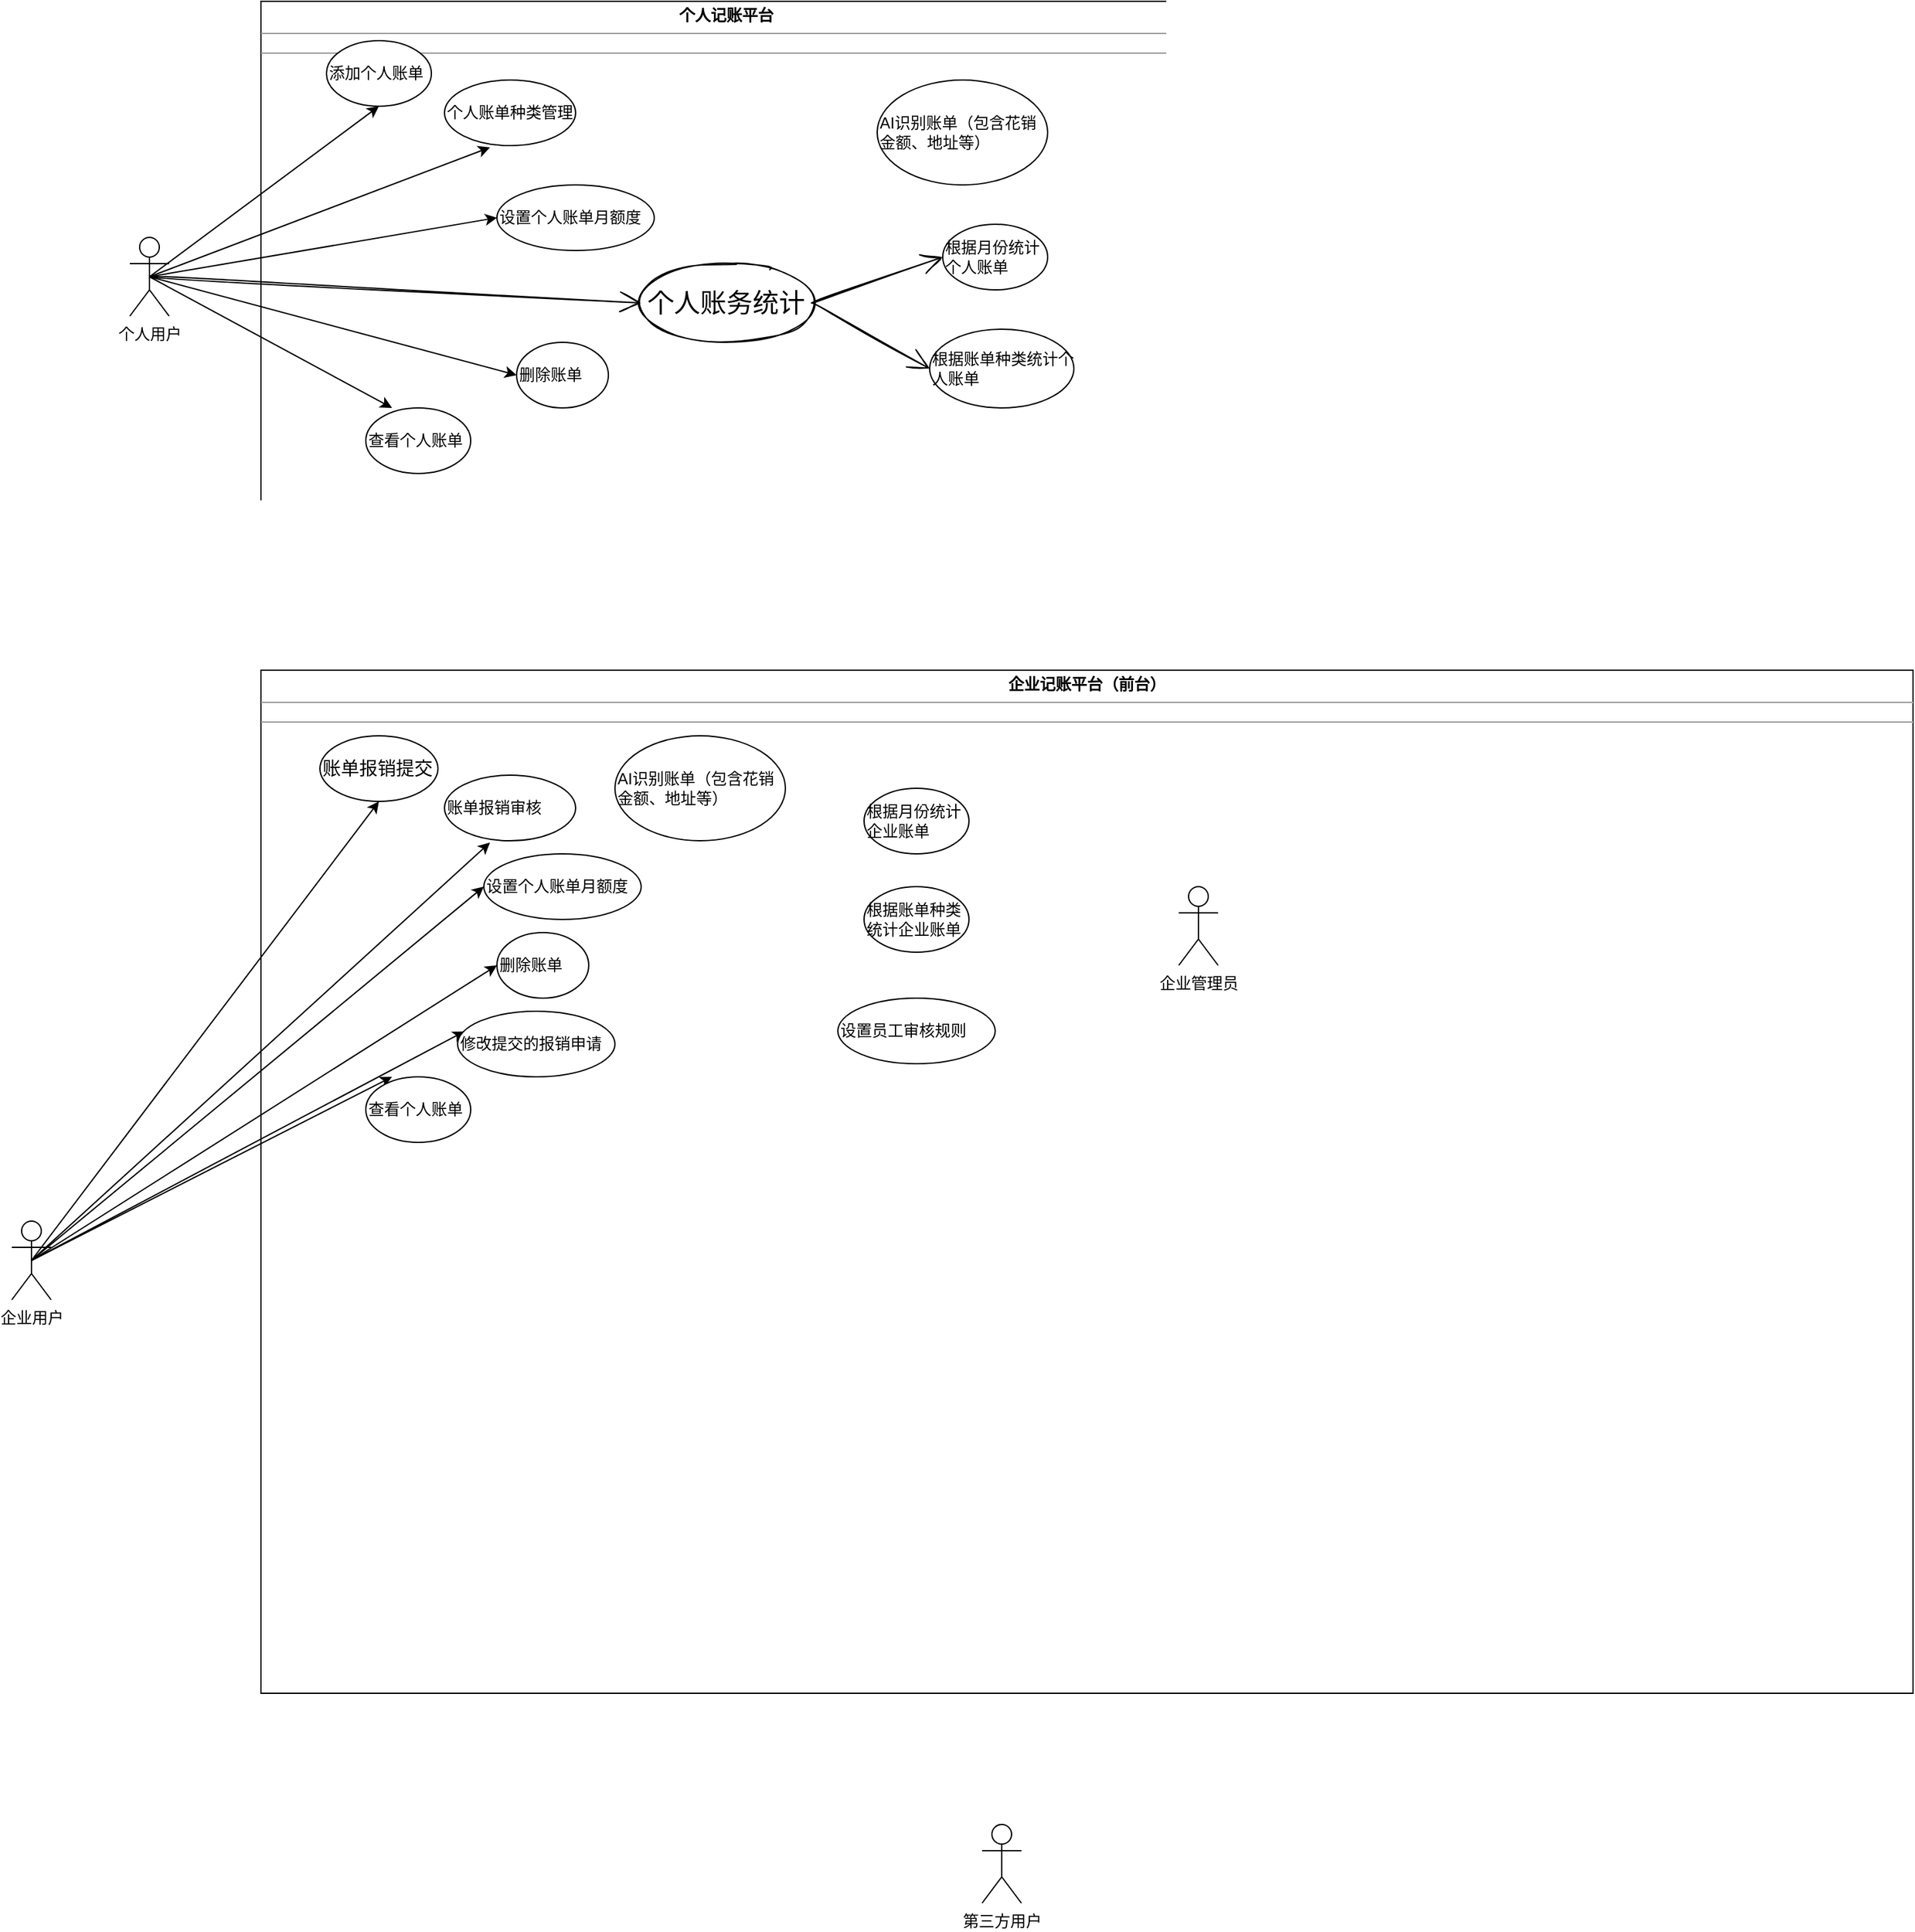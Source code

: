 <mxfile version="15.7.0" type="github">
  <diagram id="LdnySO75mPRq6Vrrhr-n" name="Page-1">
    <mxGraphModel dx="1117" dy="611" grid="1" gridSize="10" guides="1" tooltips="1" connect="1" arrows="1" fold="1" page="1" pageScale="1" pageWidth="3300" pageHeight="4681" math="0" shadow="0">
      <root>
        <mxCell id="0" />
        <mxCell id="1" parent="0" />
        <mxCell id="awlwMWy2Pg4UHsQo79Nk-27" value="&lt;p style=&quot;margin: 0px ; margin-top: 4px ; text-align: center&quot;&gt;&lt;b&gt;个人记账平台&lt;/b&gt;&lt;/p&gt;&lt;hr size=&quot;1&quot;&gt;&lt;div style=&quot;height: 2px&quot;&gt;&lt;/div&gt;&lt;hr size=&quot;1&quot;&gt;&lt;div style=&quot;height: 2px&quot;&gt;&lt;/div&gt;" style="verticalAlign=top;align=left;overflow=fill;fontSize=12;fontFamily=Helvetica;html=1;" parent="1" vertex="1">
          <mxGeometry x="350" y="30" width="710" height="390" as="geometry" />
        </mxCell>
        <mxCell id="awlwMWy2Pg4UHsQo79Nk-21" style="rounded=0;orthogonalLoop=1;jettySize=auto;html=1;exitX=0.5;exitY=0.5;exitDx=0;exitDy=0;exitPerimeter=0;entryX=0.5;entryY=1;entryDx=0;entryDy=0;" parent="1" source="awlwMWy2Pg4UHsQo79Nk-1" target="awlwMWy2Pg4UHsQo79Nk-5" edge="1">
          <mxGeometry relative="1" as="geometry" />
        </mxCell>
        <mxCell id="awlwMWy2Pg4UHsQo79Nk-22" style="rounded=0;orthogonalLoop=1;jettySize=auto;html=1;exitX=0.5;exitY=0.5;exitDx=0;exitDy=0;exitPerimeter=0;entryX=0.347;entryY=1.027;entryDx=0;entryDy=0;entryPerimeter=0;" parent="1" source="awlwMWy2Pg4UHsQo79Nk-1" target="awlwMWy2Pg4UHsQo79Nk-6" edge="1">
          <mxGeometry relative="1" as="geometry" />
        </mxCell>
        <mxCell id="awlwMWy2Pg4UHsQo79Nk-23" style="edgeStyle=none;rounded=0;orthogonalLoop=1;jettySize=auto;html=1;exitX=0.5;exitY=0.5;exitDx=0;exitDy=0;exitPerimeter=0;entryX=0;entryY=0.5;entryDx=0;entryDy=0;" parent="1" source="awlwMWy2Pg4UHsQo79Nk-1" target="awlwMWy2Pg4UHsQo79Nk-7" edge="1">
          <mxGeometry relative="1" as="geometry" />
        </mxCell>
        <mxCell id="awlwMWy2Pg4UHsQo79Nk-24" style="edgeStyle=none;rounded=0;orthogonalLoop=1;jettySize=auto;html=1;exitX=0.5;exitY=0.5;exitDx=0;exitDy=0;exitPerimeter=0;entryX=0;entryY=0.5;entryDx=0;entryDy=0;" parent="1" source="awlwMWy2Pg4UHsQo79Nk-1" target="awlwMWy2Pg4UHsQo79Nk-9" edge="1">
          <mxGeometry relative="1" as="geometry" />
        </mxCell>
        <mxCell id="awlwMWy2Pg4UHsQo79Nk-26" style="edgeStyle=none;rounded=0;orthogonalLoop=1;jettySize=auto;html=1;exitX=0.5;exitY=0.5;exitDx=0;exitDy=0;exitPerimeter=0;entryX=0.25;entryY=0;entryDx=0;entryDy=0;entryPerimeter=0;" parent="1" source="awlwMWy2Pg4UHsQo79Nk-1" target="awlwMWy2Pg4UHsQo79Nk-11" edge="1">
          <mxGeometry relative="1" as="geometry" />
        </mxCell>
        <mxCell id="awlwMWy2Pg4UHsQo79Nk-1" value="个人用户" style="shape=umlActor;verticalLabelPosition=bottom;verticalAlign=top;html=1;" parent="1" vertex="1">
          <mxGeometry x="250" y="210" width="30" height="60" as="geometry" />
        </mxCell>
        <mxCell id="awlwMWy2Pg4UHsQo79Nk-5" value="添加个人账单" style="ellipse;whiteSpace=wrap;html=1;align=left;" parent="1" vertex="1">
          <mxGeometry x="400" y="60" width="80" height="50" as="geometry" />
        </mxCell>
        <mxCell id="awlwMWy2Pg4UHsQo79Nk-6" value="个人账单种类管理" style="ellipse;whiteSpace=wrap;html=1;align=left;" parent="1" vertex="1">
          <mxGeometry x="490" y="90" width="100" height="50" as="geometry" />
        </mxCell>
        <mxCell id="awlwMWy2Pg4UHsQo79Nk-7" value="设置个人账单月额度" style="ellipse;whiteSpace=wrap;html=1;align=left;" parent="1" vertex="1">
          <mxGeometry x="530" y="170" width="120" height="50" as="geometry" />
        </mxCell>
        <mxCell id="awlwMWy2Pg4UHsQo79Nk-8" value="AI识别账单（包含花销金额、地址等）" style="ellipse;whiteSpace=wrap;html=1;align=left;" parent="1" vertex="1">
          <mxGeometry x="820" y="90" width="130" height="80" as="geometry" />
        </mxCell>
        <mxCell id="awlwMWy2Pg4UHsQo79Nk-9" value="删除账单" style="ellipse;whiteSpace=wrap;html=1;align=left;rotation=0;" parent="1" vertex="1">
          <mxGeometry x="545" y="290" width="70" height="50" as="geometry" />
        </mxCell>
        <mxCell id="awlwMWy2Pg4UHsQo79Nk-11" value="查看个人账单" style="ellipse;whiteSpace=wrap;html=1;align=left;" parent="1" vertex="1">
          <mxGeometry x="430" y="340" width="80" height="50" as="geometry" />
        </mxCell>
        <mxCell id="awlwMWy2Pg4UHsQo79Nk-12" value="根据账单种类统计个人账单" style="ellipse;whiteSpace=wrap;html=1;align=left;" parent="1" vertex="1">
          <mxGeometry x="860" y="280" width="110" height="60" as="geometry" />
        </mxCell>
        <mxCell id="awlwMWy2Pg4UHsQo79Nk-13" value="根据月份统计个人账单" style="ellipse;whiteSpace=wrap;html=1;align=left;" parent="1" vertex="1">
          <mxGeometry x="870" y="200" width="80" height="50" as="geometry" />
        </mxCell>
        <mxCell id="awlwMWy2Pg4UHsQo79Nk-28" value="&lt;p style=&quot;margin: 0px ; margin-top: 4px ; text-align: center&quot;&gt;&lt;b&gt;企业记账平台（前台）&lt;/b&gt;&lt;/p&gt;&lt;hr size=&quot;1&quot;&gt;&lt;div style=&quot;height: 2px&quot;&gt;&lt;/div&gt;&lt;hr size=&quot;1&quot;&gt;&lt;div style=&quot;height: 2px&quot;&gt;&lt;/div&gt;" style="verticalAlign=top;align=left;overflow=fill;fontSize=12;fontFamily=Helvetica;html=1;" parent="1" vertex="1">
          <mxGeometry x="350" y="540" width="1260" height="780" as="geometry" />
        </mxCell>
        <mxCell id="awlwMWy2Pg4UHsQo79Nk-29" style="rounded=0;orthogonalLoop=1;jettySize=auto;html=1;exitX=0.5;exitY=0.5;exitDx=0;exitDy=0;exitPerimeter=0;entryX=0.5;entryY=1;entryDx=0;entryDy=0;" parent="1" source="awlwMWy2Pg4UHsQo79Nk-35" target="awlwMWy2Pg4UHsQo79Nk-36" edge="1">
          <mxGeometry relative="1" as="geometry" />
        </mxCell>
        <mxCell id="awlwMWy2Pg4UHsQo79Nk-30" style="rounded=0;orthogonalLoop=1;jettySize=auto;html=1;exitX=0.5;exitY=0.5;exitDx=0;exitDy=0;exitPerimeter=0;entryX=0.347;entryY=1.027;entryDx=0;entryDy=0;entryPerimeter=0;" parent="1" source="awlwMWy2Pg4UHsQo79Nk-35" target="awlwMWy2Pg4UHsQo79Nk-37" edge="1">
          <mxGeometry relative="1" as="geometry" />
        </mxCell>
        <mxCell id="awlwMWy2Pg4UHsQo79Nk-31" style="edgeStyle=none;rounded=0;orthogonalLoop=1;jettySize=auto;html=1;exitX=0.5;exitY=0.5;exitDx=0;exitDy=0;exitPerimeter=0;entryX=0;entryY=0.5;entryDx=0;entryDy=0;" parent="1" source="awlwMWy2Pg4UHsQo79Nk-35" target="awlwMWy2Pg4UHsQo79Nk-38" edge="1">
          <mxGeometry relative="1" as="geometry" />
        </mxCell>
        <mxCell id="awlwMWy2Pg4UHsQo79Nk-32" style="edgeStyle=none;rounded=0;orthogonalLoop=1;jettySize=auto;html=1;exitX=0.5;exitY=0.5;exitDx=0;exitDy=0;exitPerimeter=0;entryX=0;entryY=0.5;entryDx=0;entryDy=0;" parent="1" source="awlwMWy2Pg4UHsQo79Nk-35" target="awlwMWy2Pg4UHsQo79Nk-40" edge="1">
          <mxGeometry relative="1" as="geometry" />
        </mxCell>
        <mxCell id="awlwMWy2Pg4UHsQo79Nk-33" style="edgeStyle=none;rounded=0;orthogonalLoop=1;jettySize=auto;html=1;exitX=0.5;exitY=0.5;exitDx=0;exitDy=0;exitPerimeter=0;entryX=0.044;entryY=0.307;entryDx=0;entryDy=0;entryPerimeter=0;" parent="1" source="awlwMWy2Pg4UHsQo79Nk-35" target="awlwMWy2Pg4UHsQo79Nk-41" edge="1">
          <mxGeometry relative="1" as="geometry" />
        </mxCell>
        <mxCell id="awlwMWy2Pg4UHsQo79Nk-34" style="edgeStyle=none;rounded=0;orthogonalLoop=1;jettySize=auto;html=1;exitX=0.5;exitY=0.5;exitDx=0;exitDy=0;exitPerimeter=0;entryX=0.25;entryY=0;entryDx=0;entryDy=0;entryPerimeter=0;" parent="1" source="awlwMWy2Pg4UHsQo79Nk-35" target="awlwMWy2Pg4UHsQo79Nk-42" edge="1">
          <mxGeometry relative="1" as="geometry" />
        </mxCell>
        <mxCell id="awlwMWy2Pg4UHsQo79Nk-35" value="企业用户" style="shape=umlActor;verticalLabelPosition=bottom;verticalAlign=top;html=1;" parent="1" vertex="1">
          <mxGeometry x="160" y="960" width="30" height="60" as="geometry" />
        </mxCell>
        <mxCell id="awlwMWy2Pg4UHsQo79Nk-36" value="&lt;span class=&quot;notetext1&quot;&gt;&lt;span style=&quot;font-size: 10.5pt&quot;&gt;账单报销提交&lt;/span&gt;&lt;/span&gt;" style="ellipse;whiteSpace=wrap;html=1;align=left;" parent="1" vertex="1">
          <mxGeometry x="395" y="590" width="90" height="50" as="geometry" />
        </mxCell>
        <mxCell id="awlwMWy2Pg4UHsQo79Nk-37" value="账单报销审核" style="ellipse;whiteSpace=wrap;html=1;align=left;" parent="1" vertex="1">
          <mxGeometry x="490" y="620" width="100" height="50" as="geometry" />
        </mxCell>
        <mxCell id="awlwMWy2Pg4UHsQo79Nk-38" value="设置个人账单月额度" style="ellipse;whiteSpace=wrap;html=1;align=left;" parent="1" vertex="1">
          <mxGeometry x="520" y="680" width="120" height="50" as="geometry" />
        </mxCell>
        <mxCell id="awlwMWy2Pg4UHsQo79Nk-39" value="AI识别账单（包含花销金额、地址等）" style="ellipse;whiteSpace=wrap;html=1;align=left;" parent="1" vertex="1">
          <mxGeometry x="620" y="590" width="130" height="80" as="geometry" />
        </mxCell>
        <mxCell id="awlwMWy2Pg4UHsQo79Nk-40" value="删除账单" style="ellipse;whiteSpace=wrap;html=1;align=left;" parent="1" vertex="1">
          <mxGeometry x="530" y="740" width="70" height="50" as="geometry" />
        </mxCell>
        <mxCell id="awlwMWy2Pg4UHsQo79Nk-41" value="修改提交的报销申请" style="ellipse;whiteSpace=wrap;html=1;align=left;" parent="1" vertex="1">
          <mxGeometry x="500" y="800" width="120" height="50" as="geometry" />
        </mxCell>
        <mxCell id="awlwMWy2Pg4UHsQo79Nk-42" value="查看个人账单" style="ellipse;whiteSpace=wrap;html=1;align=left;" parent="1" vertex="1">
          <mxGeometry x="430" y="850" width="80" height="50" as="geometry" />
        </mxCell>
        <mxCell id="awlwMWy2Pg4UHsQo79Nk-43" value="根据账单种类统计企业账单" style="ellipse;whiteSpace=wrap;html=1;align=left;" parent="1" vertex="1">
          <mxGeometry x="810" y="705" width="80" height="50" as="geometry" />
        </mxCell>
        <mxCell id="awlwMWy2Pg4UHsQo79Nk-44" value="根据月份统计企业账单" style="ellipse;whiteSpace=wrap;html=1;align=left;" parent="1" vertex="1">
          <mxGeometry x="810" y="630" width="80" height="50" as="geometry" />
        </mxCell>
        <mxCell id="awlwMWy2Pg4UHsQo79Nk-45" value="企业管理员" style="shape=umlActor;verticalLabelPosition=bottom;verticalAlign=top;html=1;" parent="1" vertex="1">
          <mxGeometry x="1050" y="705" width="30" height="60" as="geometry" />
        </mxCell>
        <mxCell id="awlwMWy2Pg4UHsQo79Nk-46" value="设置员工审核规则" style="ellipse;whiteSpace=wrap;html=1;align=left;" parent="1" vertex="1">
          <mxGeometry x="790" y="790" width="120" height="50" as="geometry" />
        </mxCell>
        <mxCell id="O-FmP_P2l_tWvEKvUL6z-1" value="个人账务统计" style="ellipse;whiteSpace=wrap;html=1;sketch=1;hachureGap=4;pointerEvents=0;fontFamily=Architects Daughter;fontSource=https%3A%2F%2Ffonts.googleapis.com%2Fcss%3Ffamily%3DArchitects%2BDaughter;fontSize=20;" parent="1" vertex="1">
          <mxGeometry x="640" y="230" width="130" height="60" as="geometry" />
        </mxCell>
        <mxCell id="O-FmP_P2l_tWvEKvUL6z-2" value="" style="edgeStyle=none;orthogonalLoop=1;jettySize=auto;html=1;rounded=0;sketch=1;hachureGap=4;fontFamily=Architects Daughter;fontSource=https%3A%2F%2Ffonts.googleapis.com%2Fcss%3Ffamily%3DArchitects%2BDaughter;fontSize=16;endArrow=open;startSize=14;endSize=14;sourcePerimeterSpacing=8;targetPerimeterSpacing=8;curved=1;exitX=0.5;exitY=0.5;exitDx=0;exitDy=0;exitPerimeter=0;entryX=0;entryY=0.5;entryDx=0;entryDy=0;" parent="1" source="awlwMWy2Pg4UHsQo79Nk-1" target="O-FmP_P2l_tWvEKvUL6z-1" edge="1">
          <mxGeometry width="120" relative="1" as="geometry">
            <mxPoint x="570" y="210" as="sourcePoint" />
            <mxPoint x="690" y="210" as="targetPoint" />
            <Array as="points" />
          </mxGeometry>
        </mxCell>
        <mxCell id="O-FmP_P2l_tWvEKvUL6z-4" value="" style="edgeStyle=none;orthogonalLoop=1;jettySize=auto;html=1;rounded=0;sketch=1;hachureGap=4;fontFamily=Architects Daughter;fontSource=https%3A%2F%2Ffonts.googleapis.com%2Fcss%3Ffamily%3DArchitects%2BDaughter;fontSize=16;endArrow=open;startSize=14;endSize=14;sourcePerimeterSpacing=8;targetPerimeterSpacing=8;curved=1;entryX=0;entryY=0.5;entryDx=0;entryDy=0;exitX=1;exitY=0.5;exitDx=0;exitDy=0;" parent="1" source="O-FmP_P2l_tWvEKvUL6z-1" target="awlwMWy2Pg4UHsQo79Nk-13" edge="1">
          <mxGeometry width="120" relative="1" as="geometry">
            <mxPoint x="570" y="210" as="sourcePoint" />
            <mxPoint x="690" y="210" as="targetPoint" />
            <Array as="points" />
          </mxGeometry>
        </mxCell>
        <mxCell id="O-FmP_P2l_tWvEKvUL6z-5" value="" style="edgeStyle=none;orthogonalLoop=1;jettySize=auto;html=1;rounded=0;sketch=1;hachureGap=4;fontFamily=Architects Daughter;fontSource=https%3A%2F%2Ffonts.googleapis.com%2Fcss%3Ffamily%3DArchitects%2BDaughter;fontSize=16;endArrow=open;startSize=14;endSize=14;sourcePerimeterSpacing=8;targetPerimeterSpacing=8;curved=1;entryX=0;entryY=0.5;entryDx=0;entryDy=0;exitX=1;exitY=0.5;exitDx=0;exitDy=0;" parent="1" source="O-FmP_P2l_tWvEKvUL6z-1" target="awlwMWy2Pg4UHsQo79Nk-12" edge="1">
          <mxGeometry width="120" relative="1" as="geometry">
            <mxPoint x="570" y="210" as="sourcePoint" />
            <mxPoint x="690" y="210" as="targetPoint" />
            <Array as="points" />
          </mxGeometry>
        </mxCell>
        <mxCell id="yRwOytnu6_KWF6T_uqB5-1" value="第三方用户" style="shape=umlActor;verticalLabelPosition=bottom;verticalAlign=top;html=1;outlineConnect=0;" vertex="1" parent="1">
          <mxGeometry x="900" y="1420" width="30" height="60" as="geometry" />
        </mxCell>
      </root>
    </mxGraphModel>
  </diagram>
</mxfile>
